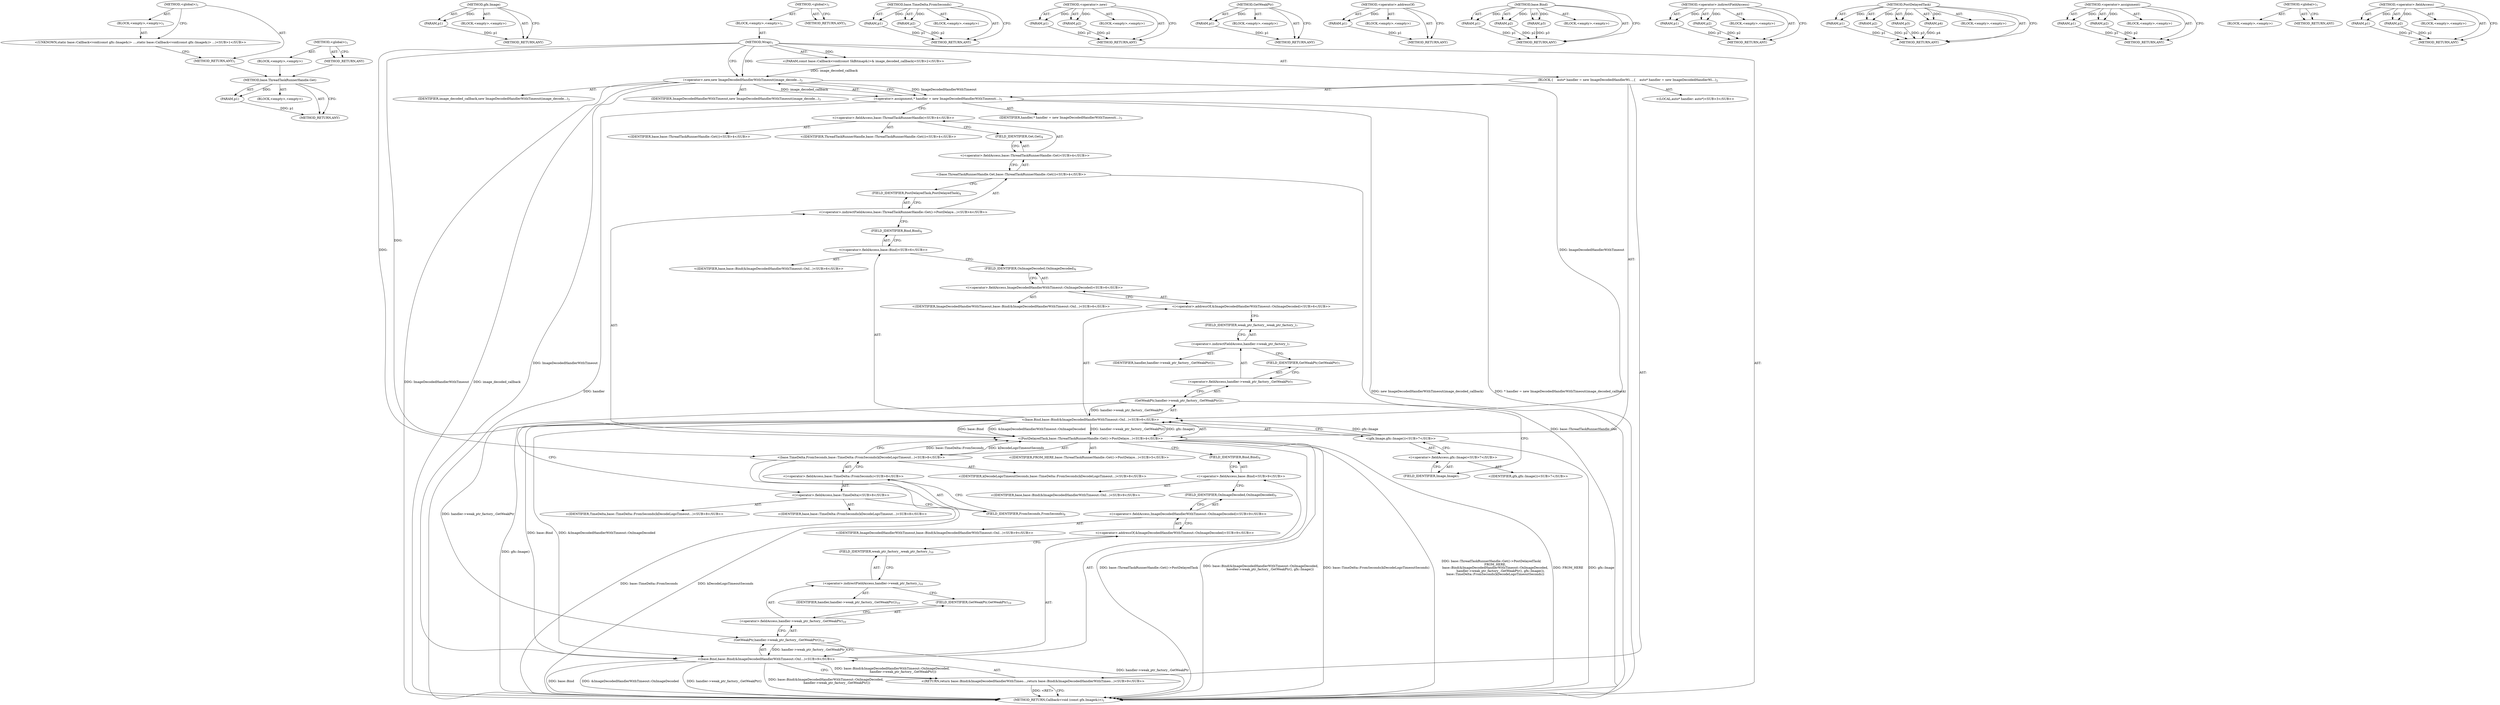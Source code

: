 digraph "&lt;global&gt;" {
vulnerable_118 [label=<(METHOD,base.ThreadTaskRunnerHandle.Get)>];
vulnerable_119 [label=<(PARAM,p1)>];
vulnerable_120 [label=<(BLOCK,&lt;empty&gt;,&lt;empty&gt;)>];
vulnerable_121 [label=<(METHOD_RETURN,ANY)>];
vulnerable_141 [label=<(METHOD,gfx.Image)>];
vulnerable_142 [label=<(PARAM,p1)>];
vulnerable_143 [label=<(BLOCK,&lt;empty&gt;,&lt;empty&gt;)>];
vulnerable_144 [label=<(METHOD_RETURN,ANY)>];
vulnerable_6 [label=<(METHOD,&lt;global&gt;)<SUB>1</SUB>>];
vulnerable_7 [label=<(BLOCK,&lt;empty&gt;,&lt;empty&gt;)<SUB>1</SUB>>];
vulnerable_8 [label=<(METHOD,Wrap)<SUB>1</SUB>>];
vulnerable_9 [label="<(PARAM,const base::Callback&lt;void(const SkBitmap&amp;)&gt;&amp; image_decoded_callback)<SUB>2</SUB>>"];
vulnerable_10 [label=<(BLOCK,{
    auto* handler = new ImageDecodedHandlerWi...,{
    auto* handler = new ImageDecodedHandlerWi...)<SUB>2</SUB>>];
vulnerable_11 [label="<(LOCAL,auto* handler: auto*)<SUB>3</SUB>>"];
vulnerable_12 [label=<(&lt;operator&gt;.assignment,* handler = new ImageDecodedHandlerWithTimeout(...)<SUB>3</SUB>>];
vulnerable_13 [label=<(IDENTIFIER,handler,* handler = new ImageDecodedHandlerWithTimeout(...)<SUB>3</SUB>>];
vulnerable_14 [label=<(&lt;operator&gt;.new,new ImageDecodedHandlerWithTimeout(image_decode...)<SUB>3</SUB>>];
vulnerable_15 [label=<(IDENTIFIER,ImageDecodedHandlerWithTimeout,new ImageDecodedHandlerWithTimeout(image_decode...)<SUB>3</SUB>>];
vulnerable_16 [label=<(IDENTIFIER,image_decoded_callback,new ImageDecodedHandlerWithTimeout(image_decode...)<SUB>3</SUB>>];
vulnerable_17 [label="<(PostDelayedTask,base::ThreadTaskRunnerHandle::Get()-&gt;PostDelaye...)<SUB>4</SUB>>"];
vulnerable_18 [label="<(&lt;operator&gt;.indirectFieldAccess,base::ThreadTaskRunnerHandle::Get()-&gt;PostDelaye...)<SUB>4</SUB>>"];
vulnerable_19 [label="<(base.ThreadTaskRunnerHandle.Get,base::ThreadTaskRunnerHandle::Get())<SUB>4</SUB>>"];
vulnerable_20 [label="<(&lt;operator&gt;.fieldAccess,base::ThreadTaskRunnerHandle::Get)<SUB>4</SUB>>"];
vulnerable_21 [label="<(&lt;operator&gt;.fieldAccess,base::ThreadTaskRunnerHandle)<SUB>4</SUB>>"];
vulnerable_22 [label="<(IDENTIFIER,base,base::ThreadTaskRunnerHandle::Get())<SUB>4</SUB>>"];
vulnerable_23 [label="<(IDENTIFIER,ThreadTaskRunnerHandle,base::ThreadTaskRunnerHandle::Get())<SUB>4</SUB>>"];
vulnerable_24 [label=<(FIELD_IDENTIFIER,Get,Get)<SUB>4</SUB>>];
vulnerable_25 [label=<(FIELD_IDENTIFIER,PostDelayedTask,PostDelayedTask)<SUB>4</SUB>>];
vulnerable_26 [label="<(IDENTIFIER,FROM_HERE,base::ThreadTaskRunnerHandle::Get()-&gt;PostDelaye...)<SUB>5</SUB>>"];
vulnerable_27 [label="<(base.Bind,base::Bind(&amp;ImageDecodedHandlerWithTimeout::OnI...)<SUB>6</SUB>>"];
vulnerable_28 [label="<(&lt;operator&gt;.fieldAccess,base::Bind)<SUB>6</SUB>>"];
vulnerable_29 [label="<(IDENTIFIER,base,base::Bind(&amp;ImageDecodedHandlerWithTimeout::OnI...)<SUB>6</SUB>>"];
vulnerable_30 [label=<(FIELD_IDENTIFIER,Bind,Bind)<SUB>6</SUB>>];
vulnerable_31 [label="<(&lt;operator&gt;.addressOf,&amp;ImageDecodedHandlerWithTimeout::OnImageDecoded)<SUB>6</SUB>>"];
vulnerable_32 [label="<(&lt;operator&gt;.fieldAccess,ImageDecodedHandlerWithTimeout::OnImageDecoded)<SUB>6</SUB>>"];
vulnerable_33 [label="<(IDENTIFIER,ImageDecodedHandlerWithTimeout,base::Bind(&amp;ImageDecodedHandlerWithTimeout::OnI...)<SUB>6</SUB>>"];
vulnerable_34 [label=<(FIELD_IDENTIFIER,OnImageDecoded,OnImageDecoded)<SUB>6</SUB>>];
vulnerable_35 [label=<(GetWeakPtr,handler-&gt;weak_ptr_factory_.GetWeakPtr())<SUB>7</SUB>>];
vulnerable_36 [label=<(&lt;operator&gt;.fieldAccess,handler-&gt;weak_ptr_factory_.GetWeakPtr)<SUB>7</SUB>>];
vulnerable_37 [label=<(&lt;operator&gt;.indirectFieldAccess,handler-&gt;weak_ptr_factory_)<SUB>7</SUB>>];
vulnerable_38 [label=<(IDENTIFIER,handler,handler-&gt;weak_ptr_factory_.GetWeakPtr())<SUB>7</SUB>>];
vulnerable_39 [label=<(FIELD_IDENTIFIER,weak_ptr_factory_,weak_ptr_factory_)<SUB>7</SUB>>];
vulnerable_40 [label=<(FIELD_IDENTIFIER,GetWeakPtr,GetWeakPtr)<SUB>7</SUB>>];
vulnerable_41 [label="<(gfx.Image,gfx::Image())<SUB>7</SUB>>"];
vulnerable_42 [label="<(&lt;operator&gt;.fieldAccess,gfx::Image)<SUB>7</SUB>>"];
vulnerable_43 [label="<(IDENTIFIER,gfx,gfx::Image())<SUB>7</SUB>>"];
vulnerable_44 [label=<(FIELD_IDENTIFIER,Image,Image)<SUB>7</SUB>>];
vulnerable_45 [label="<(base.TimeDelta.FromSeconds,base::TimeDelta::FromSeconds(kDecodeLogoTimeout...)<SUB>8</SUB>>"];
vulnerable_46 [label="<(&lt;operator&gt;.fieldAccess,base::TimeDelta::FromSeconds)<SUB>8</SUB>>"];
vulnerable_47 [label="<(&lt;operator&gt;.fieldAccess,base::TimeDelta)<SUB>8</SUB>>"];
vulnerable_48 [label="<(IDENTIFIER,base,base::TimeDelta::FromSeconds(kDecodeLogoTimeout...)<SUB>8</SUB>>"];
vulnerable_49 [label="<(IDENTIFIER,TimeDelta,base::TimeDelta::FromSeconds(kDecodeLogoTimeout...)<SUB>8</SUB>>"];
vulnerable_50 [label=<(FIELD_IDENTIFIER,FromSeconds,FromSeconds)<SUB>8</SUB>>];
vulnerable_51 [label="<(IDENTIFIER,kDecodeLogoTimeoutSeconds,base::TimeDelta::FromSeconds(kDecodeLogoTimeout...)<SUB>8</SUB>>"];
vulnerable_52 [label="<(RETURN,return base::Bind(&amp;ImageDecodedHandlerWithTimeo...,return base::Bind(&amp;ImageDecodedHandlerWithTimeo...)<SUB>9</SUB>>"];
vulnerable_53 [label="<(base.Bind,base::Bind(&amp;ImageDecodedHandlerWithTimeout::OnI...)<SUB>9</SUB>>"];
vulnerable_54 [label="<(&lt;operator&gt;.fieldAccess,base::Bind)<SUB>9</SUB>>"];
vulnerable_55 [label="<(IDENTIFIER,base,base::Bind(&amp;ImageDecodedHandlerWithTimeout::OnI...)<SUB>9</SUB>>"];
vulnerable_56 [label=<(FIELD_IDENTIFIER,Bind,Bind)<SUB>9</SUB>>];
vulnerable_57 [label="<(&lt;operator&gt;.addressOf,&amp;ImageDecodedHandlerWithTimeout::OnImageDecoded)<SUB>9</SUB>>"];
vulnerable_58 [label="<(&lt;operator&gt;.fieldAccess,ImageDecodedHandlerWithTimeout::OnImageDecoded)<SUB>9</SUB>>"];
vulnerable_59 [label="<(IDENTIFIER,ImageDecodedHandlerWithTimeout,base::Bind(&amp;ImageDecodedHandlerWithTimeout::OnI...)<SUB>9</SUB>>"];
vulnerable_60 [label=<(FIELD_IDENTIFIER,OnImageDecoded,OnImageDecoded)<SUB>9</SUB>>];
vulnerable_61 [label=<(GetWeakPtr,handler-&gt;weak_ptr_factory_.GetWeakPtr())<SUB>10</SUB>>];
vulnerable_62 [label=<(&lt;operator&gt;.fieldAccess,handler-&gt;weak_ptr_factory_.GetWeakPtr)<SUB>10</SUB>>];
vulnerable_63 [label=<(&lt;operator&gt;.indirectFieldAccess,handler-&gt;weak_ptr_factory_)<SUB>10</SUB>>];
vulnerable_64 [label=<(IDENTIFIER,handler,handler-&gt;weak_ptr_factory_.GetWeakPtr())<SUB>10</SUB>>];
vulnerable_65 [label=<(FIELD_IDENTIFIER,weak_ptr_factory_,weak_ptr_factory_)<SUB>10</SUB>>];
vulnerable_66 [label=<(FIELD_IDENTIFIER,GetWeakPtr,GetWeakPtr)<SUB>10</SUB>>];
vulnerable_67 [label=<(METHOD_RETURN,Callback&lt;void (const gfx.Image&amp;)&gt;)<SUB>1</SUB>>];
vulnerable_69 [label=<(METHOD_RETURN,ANY)<SUB>1</SUB>>];
vulnerable_145 [label=<(METHOD,base.TimeDelta.FromSeconds)>];
vulnerable_146 [label=<(PARAM,p1)>];
vulnerable_147 [label=<(PARAM,p2)>];
vulnerable_148 [label=<(BLOCK,&lt;empty&gt;,&lt;empty&gt;)>];
vulnerable_149 [label=<(METHOD_RETURN,ANY)>];
vulnerable_101 [label=<(METHOD,&lt;operator&gt;.new)>];
vulnerable_102 [label=<(PARAM,p1)>];
vulnerable_103 [label=<(PARAM,p2)>];
vulnerable_104 [label=<(BLOCK,&lt;empty&gt;,&lt;empty&gt;)>];
vulnerable_105 [label=<(METHOD_RETURN,ANY)>];
vulnerable_137 [label=<(METHOD,GetWeakPtr)>];
vulnerable_138 [label=<(PARAM,p1)>];
vulnerable_139 [label=<(BLOCK,&lt;empty&gt;,&lt;empty&gt;)>];
vulnerable_140 [label=<(METHOD_RETURN,ANY)>];
vulnerable_133 [label=<(METHOD,&lt;operator&gt;.addressOf)>];
vulnerable_134 [label=<(PARAM,p1)>];
vulnerable_135 [label=<(BLOCK,&lt;empty&gt;,&lt;empty&gt;)>];
vulnerable_136 [label=<(METHOD_RETURN,ANY)>];
vulnerable_127 [label=<(METHOD,base.Bind)>];
vulnerable_128 [label=<(PARAM,p1)>];
vulnerable_129 [label=<(PARAM,p2)>];
vulnerable_130 [label=<(PARAM,p3)>];
vulnerable_131 [label=<(BLOCK,&lt;empty&gt;,&lt;empty&gt;)>];
vulnerable_132 [label=<(METHOD_RETURN,ANY)>];
vulnerable_113 [label=<(METHOD,&lt;operator&gt;.indirectFieldAccess)>];
vulnerable_114 [label=<(PARAM,p1)>];
vulnerable_115 [label=<(PARAM,p2)>];
vulnerable_116 [label=<(BLOCK,&lt;empty&gt;,&lt;empty&gt;)>];
vulnerable_117 [label=<(METHOD_RETURN,ANY)>];
vulnerable_106 [label=<(METHOD,PostDelayedTask)>];
vulnerable_107 [label=<(PARAM,p1)>];
vulnerable_108 [label=<(PARAM,p2)>];
vulnerable_109 [label=<(PARAM,p3)>];
vulnerable_110 [label=<(PARAM,p4)>];
vulnerable_111 [label=<(BLOCK,&lt;empty&gt;,&lt;empty&gt;)>];
vulnerable_112 [label=<(METHOD_RETURN,ANY)>];
vulnerable_96 [label=<(METHOD,&lt;operator&gt;.assignment)>];
vulnerable_97 [label=<(PARAM,p1)>];
vulnerable_98 [label=<(PARAM,p2)>];
vulnerable_99 [label=<(BLOCK,&lt;empty&gt;,&lt;empty&gt;)>];
vulnerable_100 [label=<(METHOD_RETURN,ANY)>];
vulnerable_90 [label=<(METHOD,&lt;global&gt;)<SUB>1</SUB>>];
vulnerable_91 [label=<(BLOCK,&lt;empty&gt;,&lt;empty&gt;)>];
vulnerable_92 [label=<(METHOD_RETURN,ANY)>];
vulnerable_122 [label=<(METHOD,&lt;operator&gt;.fieldAccess)>];
vulnerable_123 [label=<(PARAM,p1)>];
vulnerable_124 [label=<(PARAM,p2)>];
vulnerable_125 [label=<(BLOCK,&lt;empty&gt;,&lt;empty&gt;)>];
vulnerable_126 [label=<(METHOD_RETURN,ANY)>];
fixed_6 [label=<(METHOD,&lt;global&gt;)<SUB>1</SUB>>];
fixed_7 [label=<(BLOCK,&lt;empty&gt;,&lt;empty&gt;)<SUB>1</SUB>>];
fixed_8 [label="<(UNKNOWN,static base::Callback&lt;void(const gfx::Image&amp;)&gt; ...,static base::Callback&lt;void(const gfx::Image&amp;)&gt; ...)<SUB>1</SUB>>"];
fixed_9 [label=<(METHOD_RETURN,ANY)<SUB>1</SUB>>];
fixed_14 [label=<(METHOD,&lt;global&gt;)<SUB>1</SUB>>];
fixed_15 [label=<(BLOCK,&lt;empty&gt;,&lt;empty&gt;)>];
fixed_16 [label=<(METHOD_RETURN,ANY)>];
vulnerable_118 -> vulnerable_119  [key=0, label="AST: "];
vulnerable_118 -> vulnerable_119  [key=1, label="DDG: "];
vulnerable_118 -> vulnerable_120  [key=0, label="AST: "];
vulnerable_118 -> vulnerable_121  [key=0, label="AST: "];
vulnerable_118 -> vulnerable_121  [key=1, label="CFG: "];
vulnerable_119 -> vulnerable_121  [key=0, label="DDG: p1"];
vulnerable_141 -> vulnerable_142  [key=0, label="AST: "];
vulnerable_141 -> vulnerable_142  [key=1, label="DDG: "];
vulnerable_141 -> vulnerable_143  [key=0, label="AST: "];
vulnerable_141 -> vulnerable_144  [key=0, label="AST: "];
vulnerable_141 -> vulnerable_144  [key=1, label="CFG: "];
vulnerable_142 -> vulnerable_144  [key=0, label="DDG: p1"];
vulnerable_6 -> vulnerable_7  [key=0, label="AST: "];
vulnerable_6 -> vulnerable_69  [key=0, label="AST: "];
vulnerable_6 -> vulnerable_69  [key=1, label="CFG: "];
vulnerable_7 -> vulnerable_8  [key=0, label="AST: "];
vulnerable_8 -> vulnerable_9  [key=0, label="AST: "];
vulnerable_8 -> vulnerable_9  [key=1, label="DDG: "];
vulnerable_8 -> vulnerable_10  [key=0, label="AST: "];
vulnerable_8 -> vulnerable_67  [key=0, label="AST: "];
vulnerable_8 -> vulnerable_14  [key=0, label="CFG: "];
vulnerable_8 -> vulnerable_14  [key=1, label="DDG: "];
vulnerable_8 -> vulnerable_17  [key=0, label="DDG: "];
vulnerable_8 -> vulnerable_45  [key=0, label="DDG: "];
vulnerable_9 -> vulnerable_14  [key=0, label="DDG: image_decoded_callback"];
vulnerable_10 -> vulnerable_11  [key=0, label="AST: "];
vulnerable_10 -> vulnerable_12  [key=0, label="AST: "];
vulnerable_10 -> vulnerable_17  [key=0, label="AST: "];
vulnerable_10 -> vulnerable_52  [key=0, label="AST: "];
vulnerable_12 -> vulnerable_13  [key=0, label="AST: "];
vulnerable_12 -> vulnerable_14  [key=0, label="AST: "];
vulnerable_12 -> vulnerable_21  [key=0, label="CFG: "];
vulnerable_12 -> vulnerable_67  [key=0, label="DDG: handler"];
vulnerable_12 -> vulnerable_67  [key=1, label="DDG: new ImageDecodedHandlerWithTimeout(image_decoded_callback)"];
vulnerable_12 -> vulnerable_67  [key=2, label="DDG: * handler = new ImageDecodedHandlerWithTimeout(image_decoded_callback)"];
vulnerable_14 -> vulnerable_15  [key=0, label="AST: "];
vulnerable_14 -> vulnerable_16  [key=0, label="AST: "];
vulnerable_14 -> vulnerable_12  [key=0, label="CFG: "];
vulnerable_14 -> vulnerable_12  [key=1, label="DDG: ImageDecodedHandlerWithTimeout"];
vulnerable_14 -> vulnerable_12  [key=2, label="DDG: image_decoded_callback"];
vulnerable_14 -> vulnerable_67  [key=0, label="DDG: ImageDecodedHandlerWithTimeout"];
vulnerable_14 -> vulnerable_67  [key=1, label="DDG: image_decoded_callback"];
vulnerable_14 -> vulnerable_27  [key=0, label="DDG: ImageDecodedHandlerWithTimeout"];
vulnerable_14 -> vulnerable_53  [key=0, label="DDG: ImageDecodedHandlerWithTimeout"];
vulnerable_17 -> vulnerable_18  [key=0, label="AST: "];
vulnerable_17 -> vulnerable_26  [key=0, label="AST: "];
vulnerable_17 -> vulnerable_27  [key=0, label="AST: "];
vulnerable_17 -> vulnerable_45  [key=0, label="AST: "];
vulnerable_17 -> vulnerable_56  [key=0, label="CFG: "];
vulnerable_17 -> vulnerable_67  [key=0, label="DDG: base::ThreadTaskRunnerHandle::Get()-&gt;PostDelayedTask"];
vulnerable_17 -> vulnerable_67  [key=1, label="DDG: base::Bind(&amp;ImageDecodedHandlerWithTimeout::OnImageDecoded,
                   handler-&gt;weak_ptr_factory_.GetWeakPtr(), gfx::Image())"];
vulnerable_17 -> vulnerable_67  [key=2, label="DDG: base::TimeDelta::FromSeconds(kDecodeLogoTimeoutSeconds)"];
vulnerable_17 -> vulnerable_67  [key=3, label="DDG: base::ThreadTaskRunnerHandle::Get()-&gt;PostDelayedTask(
        FROM_HERE,
        base::Bind(&amp;ImageDecodedHandlerWithTimeout::OnImageDecoded,
                   handler-&gt;weak_ptr_factory_.GetWeakPtr(), gfx::Image()),
        base::TimeDelta::FromSeconds(kDecodeLogoTimeoutSeconds))"];
vulnerable_17 -> vulnerable_67  [key=4, label="DDG: FROM_HERE"];
vulnerable_18 -> vulnerable_19  [key=0, label="AST: "];
vulnerable_18 -> vulnerable_25  [key=0, label="AST: "];
vulnerable_18 -> vulnerable_30  [key=0, label="CFG: "];
vulnerable_19 -> vulnerable_20  [key=0, label="AST: "];
vulnerable_19 -> vulnerable_25  [key=0, label="CFG: "];
vulnerable_19 -> vulnerable_67  [key=0, label="DDG: base::ThreadTaskRunnerHandle::Get"];
vulnerable_20 -> vulnerable_21  [key=0, label="AST: "];
vulnerable_20 -> vulnerable_24  [key=0, label="AST: "];
vulnerable_20 -> vulnerable_19  [key=0, label="CFG: "];
vulnerable_21 -> vulnerable_22  [key=0, label="AST: "];
vulnerable_21 -> vulnerable_23  [key=0, label="AST: "];
vulnerable_21 -> vulnerable_24  [key=0, label="CFG: "];
vulnerable_24 -> vulnerable_20  [key=0, label="CFG: "];
vulnerable_25 -> vulnerable_18  [key=0, label="CFG: "];
vulnerable_27 -> vulnerable_28  [key=0, label="AST: "];
vulnerable_27 -> vulnerable_31  [key=0, label="AST: "];
vulnerable_27 -> vulnerable_35  [key=0, label="AST: "];
vulnerable_27 -> vulnerable_41  [key=0, label="AST: "];
vulnerable_27 -> vulnerable_47  [key=0, label="CFG: "];
vulnerable_27 -> vulnerable_67  [key=0, label="DDG: gfx::Image()"];
vulnerable_27 -> vulnerable_17  [key=0, label="DDG: base::Bind"];
vulnerable_27 -> vulnerable_17  [key=1, label="DDG: &amp;ImageDecodedHandlerWithTimeout::OnImageDecoded"];
vulnerable_27 -> vulnerable_17  [key=2, label="DDG: handler-&gt;weak_ptr_factory_.GetWeakPtr()"];
vulnerable_27 -> vulnerable_17  [key=3, label="DDG: gfx::Image()"];
vulnerable_27 -> vulnerable_53  [key=0, label="DDG: base::Bind"];
vulnerable_27 -> vulnerable_53  [key=1, label="DDG: &amp;ImageDecodedHandlerWithTimeout::OnImageDecoded"];
vulnerable_28 -> vulnerable_29  [key=0, label="AST: "];
vulnerable_28 -> vulnerable_30  [key=0, label="AST: "];
vulnerable_28 -> vulnerable_34  [key=0, label="CFG: "];
vulnerable_30 -> vulnerable_28  [key=0, label="CFG: "];
vulnerable_31 -> vulnerable_32  [key=0, label="AST: "];
vulnerable_31 -> vulnerable_39  [key=0, label="CFG: "];
vulnerable_32 -> vulnerable_33  [key=0, label="AST: "];
vulnerable_32 -> vulnerable_34  [key=0, label="AST: "];
vulnerable_32 -> vulnerable_31  [key=0, label="CFG: "];
vulnerable_34 -> vulnerable_32  [key=0, label="CFG: "];
vulnerable_35 -> vulnerable_36  [key=0, label="AST: "];
vulnerable_35 -> vulnerable_44  [key=0, label="CFG: "];
vulnerable_35 -> vulnerable_27  [key=0, label="DDG: handler-&gt;weak_ptr_factory_.GetWeakPtr"];
vulnerable_35 -> vulnerable_61  [key=0, label="DDG: handler-&gt;weak_ptr_factory_.GetWeakPtr"];
vulnerable_36 -> vulnerable_37  [key=0, label="AST: "];
vulnerable_36 -> vulnerable_40  [key=0, label="AST: "];
vulnerable_36 -> vulnerable_35  [key=0, label="CFG: "];
vulnerable_37 -> vulnerable_38  [key=0, label="AST: "];
vulnerable_37 -> vulnerable_39  [key=0, label="AST: "];
vulnerable_37 -> vulnerable_40  [key=0, label="CFG: "];
vulnerable_39 -> vulnerable_37  [key=0, label="CFG: "];
vulnerable_40 -> vulnerable_36  [key=0, label="CFG: "];
vulnerable_41 -> vulnerable_42  [key=0, label="AST: "];
vulnerable_41 -> vulnerable_27  [key=0, label="CFG: "];
vulnerable_41 -> vulnerable_27  [key=1, label="DDG: gfx::Image"];
vulnerable_41 -> vulnerable_67  [key=0, label="DDG: gfx::Image"];
vulnerable_42 -> vulnerable_43  [key=0, label="AST: "];
vulnerable_42 -> vulnerable_44  [key=0, label="AST: "];
vulnerable_42 -> vulnerable_41  [key=0, label="CFG: "];
vulnerable_44 -> vulnerable_42  [key=0, label="CFG: "];
vulnerable_45 -> vulnerable_46  [key=0, label="AST: "];
vulnerable_45 -> vulnerable_51  [key=0, label="AST: "];
vulnerable_45 -> vulnerable_17  [key=0, label="CFG: "];
vulnerable_45 -> vulnerable_17  [key=1, label="DDG: base::TimeDelta::FromSeconds"];
vulnerable_45 -> vulnerable_17  [key=2, label="DDG: kDecodeLogoTimeoutSeconds"];
vulnerable_45 -> vulnerable_67  [key=0, label="DDG: base::TimeDelta::FromSeconds"];
vulnerable_45 -> vulnerable_67  [key=1, label="DDG: kDecodeLogoTimeoutSeconds"];
vulnerable_46 -> vulnerable_47  [key=0, label="AST: "];
vulnerable_46 -> vulnerable_50  [key=0, label="AST: "];
vulnerable_46 -> vulnerable_45  [key=0, label="CFG: "];
vulnerable_47 -> vulnerable_48  [key=0, label="AST: "];
vulnerable_47 -> vulnerable_49  [key=0, label="AST: "];
vulnerable_47 -> vulnerable_50  [key=0, label="CFG: "];
vulnerable_50 -> vulnerable_46  [key=0, label="CFG: "];
vulnerable_52 -> vulnerable_53  [key=0, label="AST: "];
vulnerable_52 -> vulnerable_67  [key=0, label="CFG: "];
vulnerable_52 -> vulnerable_67  [key=1, label="DDG: &lt;RET&gt;"];
vulnerable_53 -> vulnerable_54  [key=0, label="AST: "];
vulnerable_53 -> vulnerable_57  [key=0, label="AST: "];
vulnerable_53 -> vulnerable_61  [key=0, label="AST: "];
vulnerable_53 -> vulnerable_52  [key=0, label="CFG: "];
vulnerable_53 -> vulnerable_52  [key=1, label="DDG: base::Bind(&amp;ImageDecodedHandlerWithTimeout::OnImageDecoded,
                      handler-&gt;weak_ptr_factory_.GetWeakPtr())"];
vulnerable_53 -> vulnerable_67  [key=0, label="DDG: base::Bind"];
vulnerable_53 -> vulnerable_67  [key=1, label="DDG: &amp;ImageDecodedHandlerWithTimeout::OnImageDecoded"];
vulnerable_53 -> vulnerable_67  [key=2, label="DDG: handler-&gt;weak_ptr_factory_.GetWeakPtr()"];
vulnerable_53 -> vulnerable_67  [key=3, label="DDG: base::Bind(&amp;ImageDecodedHandlerWithTimeout::OnImageDecoded,
                      handler-&gt;weak_ptr_factory_.GetWeakPtr())"];
vulnerable_54 -> vulnerable_55  [key=0, label="AST: "];
vulnerable_54 -> vulnerable_56  [key=0, label="AST: "];
vulnerable_54 -> vulnerable_60  [key=0, label="CFG: "];
vulnerable_56 -> vulnerable_54  [key=0, label="CFG: "];
vulnerable_57 -> vulnerable_58  [key=0, label="AST: "];
vulnerable_57 -> vulnerable_65  [key=0, label="CFG: "];
vulnerable_58 -> vulnerable_59  [key=0, label="AST: "];
vulnerable_58 -> vulnerable_60  [key=0, label="AST: "];
vulnerable_58 -> vulnerable_57  [key=0, label="CFG: "];
vulnerable_60 -> vulnerable_58  [key=0, label="CFG: "];
vulnerable_61 -> vulnerable_62  [key=0, label="AST: "];
vulnerable_61 -> vulnerable_53  [key=0, label="CFG: "];
vulnerable_61 -> vulnerable_53  [key=1, label="DDG: handler-&gt;weak_ptr_factory_.GetWeakPtr"];
vulnerable_61 -> vulnerable_67  [key=0, label="DDG: handler-&gt;weak_ptr_factory_.GetWeakPtr"];
vulnerable_62 -> vulnerable_63  [key=0, label="AST: "];
vulnerable_62 -> vulnerable_66  [key=0, label="AST: "];
vulnerable_62 -> vulnerable_61  [key=0, label="CFG: "];
vulnerable_63 -> vulnerable_64  [key=0, label="AST: "];
vulnerable_63 -> vulnerable_65  [key=0, label="AST: "];
vulnerable_63 -> vulnerable_66  [key=0, label="CFG: "];
vulnerable_65 -> vulnerable_63  [key=0, label="CFG: "];
vulnerable_66 -> vulnerable_62  [key=0, label="CFG: "];
vulnerable_145 -> vulnerable_146  [key=0, label="AST: "];
vulnerable_145 -> vulnerable_146  [key=1, label="DDG: "];
vulnerable_145 -> vulnerable_148  [key=0, label="AST: "];
vulnerable_145 -> vulnerable_147  [key=0, label="AST: "];
vulnerable_145 -> vulnerable_147  [key=1, label="DDG: "];
vulnerable_145 -> vulnerable_149  [key=0, label="AST: "];
vulnerable_145 -> vulnerable_149  [key=1, label="CFG: "];
vulnerable_146 -> vulnerable_149  [key=0, label="DDG: p1"];
vulnerable_147 -> vulnerable_149  [key=0, label="DDG: p2"];
vulnerable_101 -> vulnerable_102  [key=0, label="AST: "];
vulnerable_101 -> vulnerable_102  [key=1, label="DDG: "];
vulnerable_101 -> vulnerable_104  [key=0, label="AST: "];
vulnerable_101 -> vulnerable_103  [key=0, label="AST: "];
vulnerable_101 -> vulnerable_103  [key=1, label="DDG: "];
vulnerable_101 -> vulnerable_105  [key=0, label="AST: "];
vulnerable_101 -> vulnerable_105  [key=1, label="CFG: "];
vulnerable_102 -> vulnerable_105  [key=0, label="DDG: p1"];
vulnerable_103 -> vulnerable_105  [key=0, label="DDG: p2"];
vulnerable_137 -> vulnerable_138  [key=0, label="AST: "];
vulnerable_137 -> vulnerable_138  [key=1, label="DDG: "];
vulnerable_137 -> vulnerable_139  [key=0, label="AST: "];
vulnerable_137 -> vulnerable_140  [key=0, label="AST: "];
vulnerable_137 -> vulnerable_140  [key=1, label="CFG: "];
vulnerable_138 -> vulnerable_140  [key=0, label="DDG: p1"];
vulnerable_133 -> vulnerable_134  [key=0, label="AST: "];
vulnerable_133 -> vulnerable_134  [key=1, label="DDG: "];
vulnerable_133 -> vulnerable_135  [key=0, label="AST: "];
vulnerable_133 -> vulnerable_136  [key=0, label="AST: "];
vulnerable_133 -> vulnerable_136  [key=1, label="CFG: "];
vulnerable_134 -> vulnerable_136  [key=0, label="DDG: p1"];
vulnerable_127 -> vulnerable_128  [key=0, label="AST: "];
vulnerable_127 -> vulnerable_128  [key=1, label="DDG: "];
vulnerable_127 -> vulnerable_131  [key=0, label="AST: "];
vulnerable_127 -> vulnerable_129  [key=0, label="AST: "];
vulnerable_127 -> vulnerable_129  [key=1, label="DDG: "];
vulnerable_127 -> vulnerable_132  [key=0, label="AST: "];
vulnerable_127 -> vulnerable_132  [key=1, label="CFG: "];
vulnerable_127 -> vulnerable_130  [key=0, label="AST: "];
vulnerable_127 -> vulnerable_130  [key=1, label="DDG: "];
vulnerable_128 -> vulnerable_132  [key=0, label="DDG: p1"];
vulnerable_129 -> vulnerable_132  [key=0, label="DDG: p2"];
vulnerable_130 -> vulnerable_132  [key=0, label="DDG: p3"];
vulnerable_113 -> vulnerable_114  [key=0, label="AST: "];
vulnerable_113 -> vulnerable_114  [key=1, label="DDG: "];
vulnerable_113 -> vulnerable_116  [key=0, label="AST: "];
vulnerable_113 -> vulnerable_115  [key=0, label="AST: "];
vulnerable_113 -> vulnerable_115  [key=1, label="DDG: "];
vulnerable_113 -> vulnerable_117  [key=0, label="AST: "];
vulnerable_113 -> vulnerable_117  [key=1, label="CFG: "];
vulnerable_114 -> vulnerable_117  [key=0, label="DDG: p1"];
vulnerable_115 -> vulnerable_117  [key=0, label="DDG: p2"];
vulnerable_106 -> vulnerable_107  [key=0, label="AST: "];
vulnerable_106 -> vulnerable_107  [key=1, label="DDG: "];
vulnerable_106 -> vulnerable_111  [key=0, label="AST: "];
vulnerable_106 -> vulnerable_108  [key=0, label="AST: "];
vulnerable_106 -> vulnerable_108  [key=1, label="DDG: "];
vulnerable_106 -> vulnerable_112  [key=0, label="AST: "];
vulnerable_106 -> vulnerable_112  [key=1, label="CFG: "];
vulnerable_106 -> vulnerable_109  [key=0, label="AST: "];
vulnerable_106 -> vulnerable_109  [key=1, label="DDG: "];
vulnerable_106 -> vulnerable_110  [key=0, label="AST: "];
vulnerable_106 -> vulnerable_110  [key=1, label="DDG: "];
vulnerable_107 -> vulnerable_112  [key=0, label="DDG: p1"];
vulnerable_108 -> vulnerable_112  [key=0, label="DDG: p2"];
vulnerable_109 -> vulnerable_112  [key=0, label="DDG: p3"];
vulnerable_110 -> vulnerable_112  [key=0, label="DDG: p4"];
vulnerable_96 -> vulnerable_97  [key=0, label="AST: "];
vulnerable_96 -> vulnerable_97  [key=1, label="DDG: "];
vulnerable_96 -> vulnerable_99  [key=0, label="AST: "];
vulnerable_96 -> vulnerable_98  [key=0, label="AST: "];
vulnerable_96 -> vulnerable_98  [key=1, label="DDG: "];
vulnerable_96 -> vulnerable_100  [key=0, label="AST: "];
vulnerable_96 -> vulnerable_100  [key=1, label="CFG: "];
vulnerable_97 -> vulnerable_100  [key=0, label="DDG: p1"];
vulnerable_98 -> vulnerable_100  [key=0, label="DDG: p2"];
vulnerable_90 -> vulnerable_91  [key=0, label="AST: "];
vulnerable_90 -> vulnerable_92  [key=0, label="AST: "];
vulnerable_90 -> vulnerable_92  [key=1, label="CFG: "];
vulnerable_122 -> vulnerable_123  [key=0, label="AST: "];
vulnerable_122 -> vulnerable_123  [key=1, label="DDG: "];
vulnerable_122 -> vulnerable_125  [key=0, label="AST: "];
vulnerable_122 -> vulnerable_124  [key=0, label="AST: "];
vulnerable_122 -> vulnerable_124  [key=1, label="DDG: "];
vulnerable_122 -> vulnerable_126  [key=0, label="AST: "];
vulnerable_122 -> vulnerable_126  [key=1, label="CFG: "];
vulnerable_123 -> vulnerable_126  [key=0, label="DDG: p1"];
vulnerable_124 -> vulnerable_126  [key=0, label="DDG: p2"];
fixed_6 -> fixed_7  [key=0, label="AST: "];
fixed_6 -> fixed_9  [key=0, label="AST: "];
fixed_6 -> fixed_8  [key=0, label="CFG: "];
fixed_7 -> fixed_8  [key=0, label="AST: "];
fixed_8 -> fixed_9  [key=0, label="CFG: "];
fixed_9 -> vulnerable_118  [key=0];
fixed_14 -> fixed_15  [key=0, label="AST: "];
fixed_14 -> fixed_16  [key=0, label="AST: "];
fixed_14 -> fixed_16  [key=1, label="CFG: "];
fixed_15 -> vulnerable_118  [key=0];
fixed_16 -> vulnerable_118  [key=0];
}
